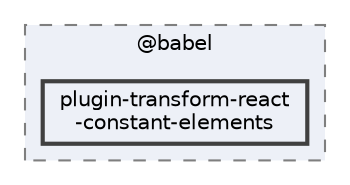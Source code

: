 digraph "pkiclassroomrescheduler/src/main/frontend/node_modules/@babel/plugin-transform-react-constant-elements"
{
 // LATEX_PDF_SIZE
  bgcolor="transparent";
  edge [fontname=Helvetica,fontsize=10,labelfontname=Helvetica,labelfontsize=10];
  node [fontname=Helvetica,fontsize=10,shape=box,height=0.2,width=0.4];
  compound=true
  subgraph clusterdir_bc8070c8b402176472541bb6f0cba6df {
    graph [ bgcolor="#edf0f7", pencolor="grey50", label="@babel", fontname=Helvetica,fontsize=10 style="filled,dashed", URL="dir_bc8070c8b402176472541bb6f0cba6df.html",tooltip=""]
  dir_3cac7844d204143c788bc43b31fafca6 [label="plugin-transform-react\l-constant-elements", fillcolor="#edf0f7", color="grey25", style="filled,bold", URL="dir_3cac7844d204143c788bc43b31fafca6.html",tooltip=""];
  }
}
